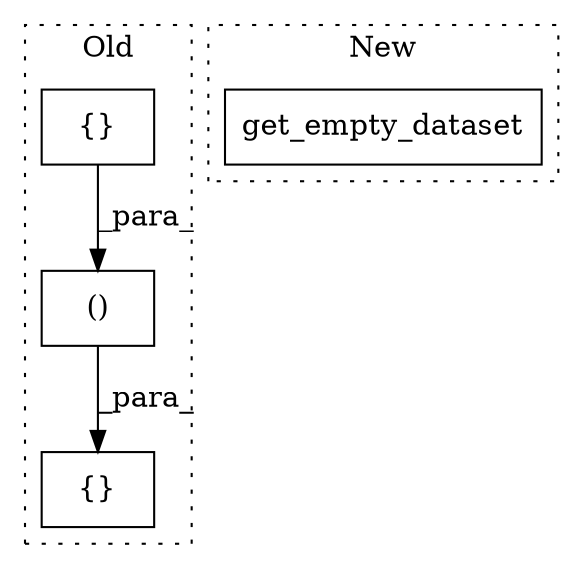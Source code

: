digraph G {
subgraph cluster0 {
1 [label="{}" a="4" s="26712" l="2" shape="box"];
3 [label="()" a="106" s="26685" l="53" shape="box"];
4 [label="{}" a="4" s="26559,26798" l="6,2" shape="box"];
label = "Old";
style="dotted";
}
subgraph cluster1 {
2 [label="get_empty_dataset" a="32" s="33105,33127" l="18,1" shape="box"];
label = "New";
style="dotted";
}
1 -> 3 [label="_para_"];
3 -> 4 [label="_para_"];
}